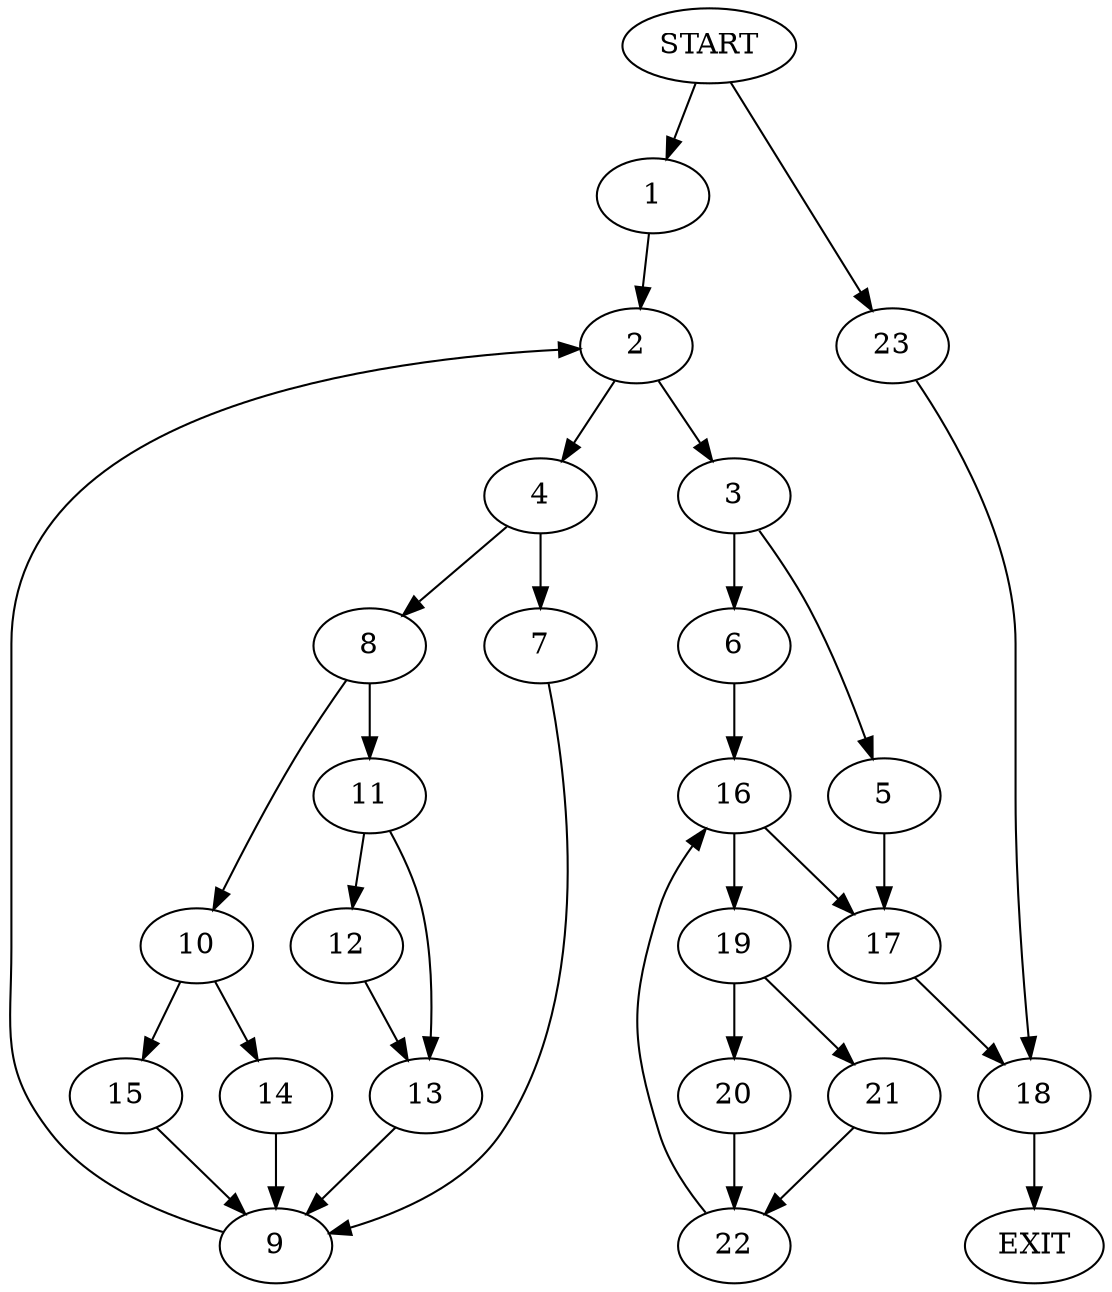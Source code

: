 digraph {
0 [label="START"]
24 [label="EXIT"]
0 -> 1
1 -> 2
2 -> 3
2 -> 4
3 -> 5
3 -> 6
4 -> 7
4 -> 8
7 -> 9
8 -> 10
8 -> 11
11 -> 12
11 -> 13
10 -> 14
10 -> 15
12 -> 13
13 -> 9
9 -> 2
14 -> 9
15 -> 9
6 -> 16
5 -> 17
17 -> 18
16 -> 19
16 -> 17
19 -> 20
19 -> 21
20 -> 22
21 -> 22
22 -> 16
18 -> 24
0 -> 23
23 -> 18
}
